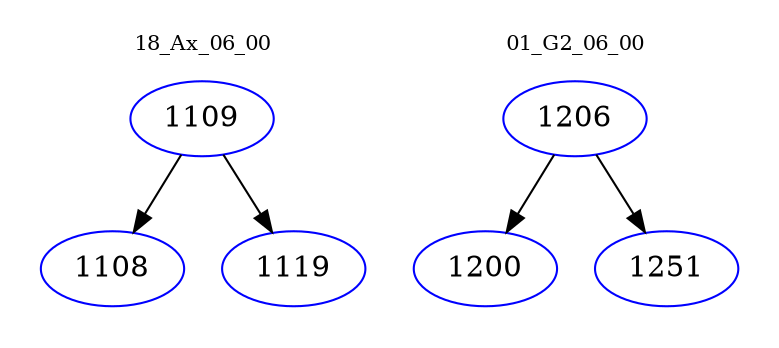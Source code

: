 digraph{
subgraph cluster_0 {
color = white
label = "18_Ax_06_00";
fontsize=10;
T0_1109 [label="1109", color="blue"]
T0_1109 -> T0_1108 [color="black"]
T0_1108 [label="1108", color="blue"]
T0_1109 -> T0_1119 [color="black"]
T0_1119 [label="1119", color="blue"]
}
subgraph cluster_1 {
color = white
label = "01_G2_06_00";
fontsize=10;
T1_1206 [label="1206", color="blue"]
T1_1206 -> T1_1200 [color="black"]
T1_1200 [label="1200", color="blue"]
T1_1206 -> T1_1251 [color="black"]
T1_1251 [label="1251", color="blue"]
}
}
